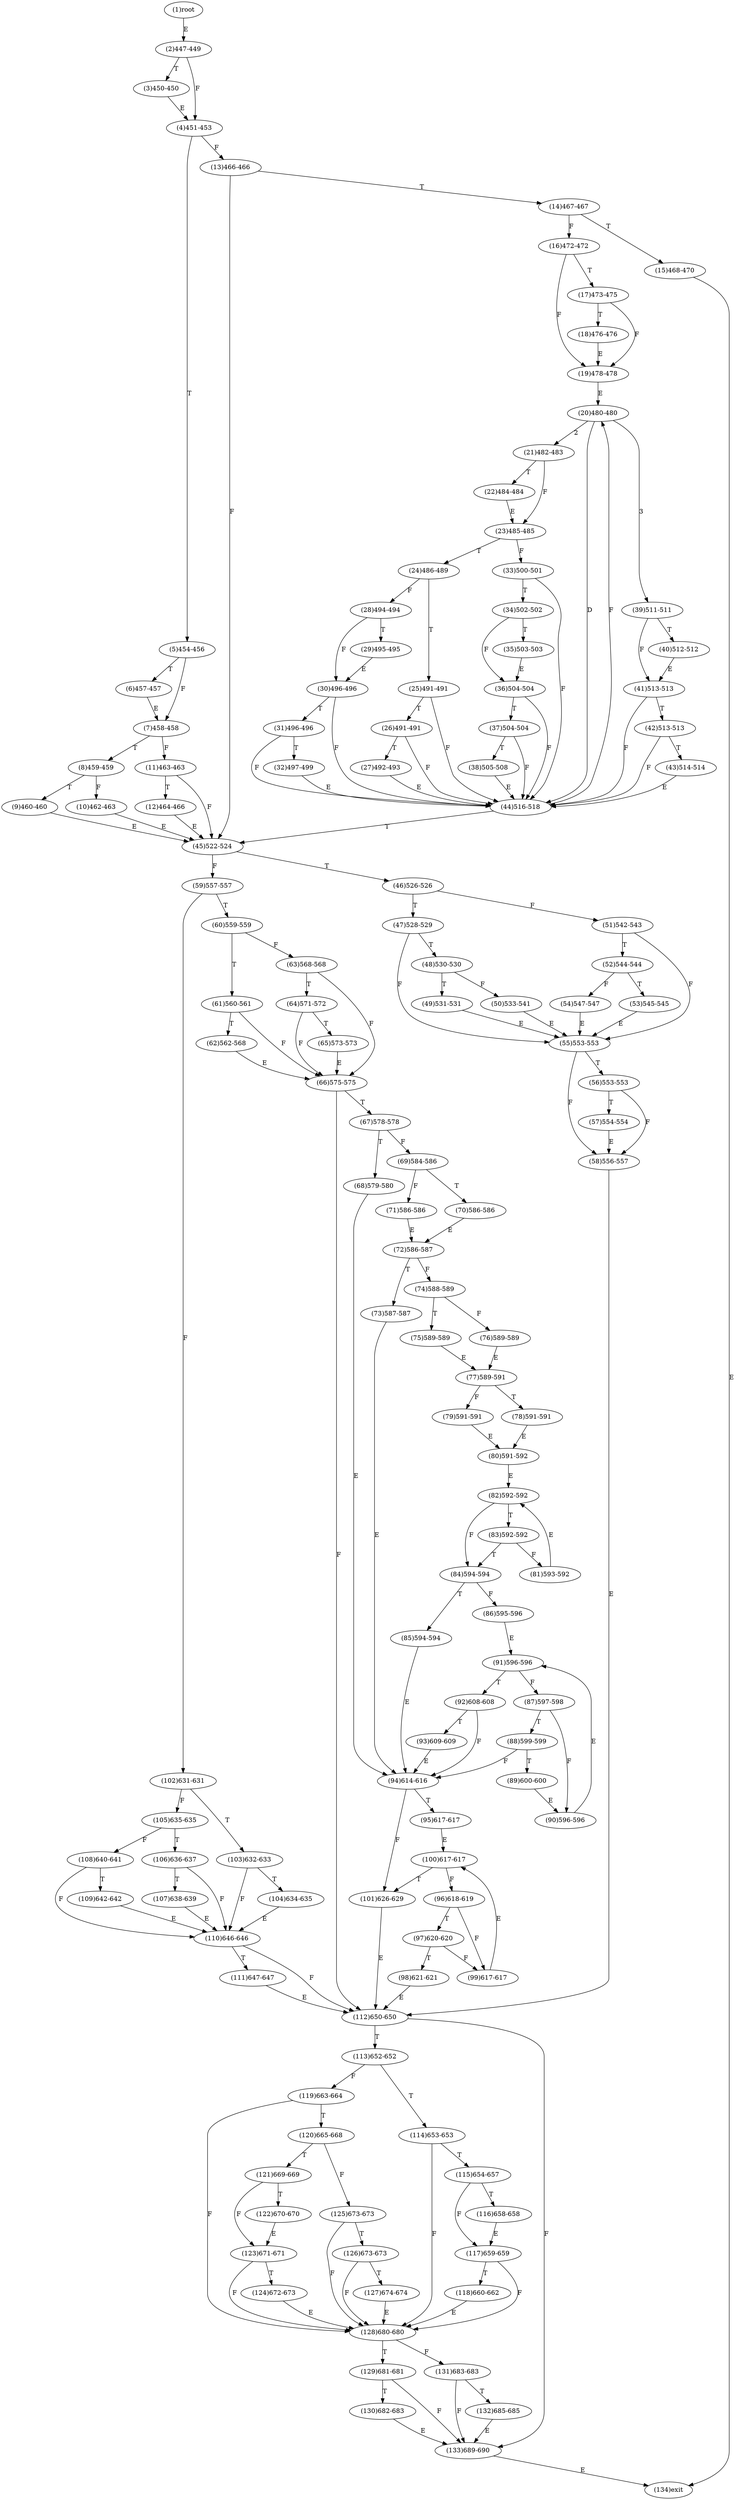 digraph "" { 
1[ label="(1)root"];
2[ label="(2)447-449"];
3[ label="(3)450-450"];
4[ label="(4)451-453"];
5[ label="(5)454-456"];
6[ label="(6)457-457"];
7[ label="(7)458-458"];
8[ label="(8)459-459"];
9[ label="(9)460-460"];
10[ label="(10)462-463"];
11[ label="(11)463-463"];
12[ label="(12)464-466"];
13[ label="(13)466-466"];
14[ label="(14)467-467"];
15[ label="(15)468-470"];
17[ label="(17)473-475"];
16[ label="(16)472-472"];
19[ label="(19)478-478"];
18[ label="(18)476-476"];
21[ label="(21)482-483"];
20[ label="(20)480-480"];
23[ label="(23)485-485"];
22[ label="(22)484-484"];
25[ label="(25)491-491"];
24[ label="(24)486-489"];
27[ label="(27)492-493"];
26[ label="(26)491-491"];
29[ label="(29)495-495"];
28[ label="(28)494-494"];
31[ label="(31)496-496"];
30[ label="(30)496-496"];
34[ label="(34)502-502"];
35[ label="(35)503-503"];
32[ label="(32)497-499"];
33[ label="(33)500-501"];
38[ label="(38)505-508"];
39[ label="(39)511-511"];
36[ label="(36)504-504"];
37[ label="(37)504-504"];
42[ label="(42)513-513"];
43[ label="(43)514-514"];
40[ label="(40)512-512"];
41[ label="(41)513-513"];
46[ label="(46)526-526"];
47[ label="(47)528-529"];
44[ label="(44)516-518"];
45[ label="(45)522-524"];
51[ label="(51)542-543"];
50[ label="(50)533-541"];
49[ label="(49)531-531"];
48[ label="(48)530-530"];
55[ label="(55)553-553"];
54[ label="(54)547-547"];
53[ label="(53)545-545"];
52[ label="(52)544-544"];
59[ label="(59)557-557"];
58[ label="(58)556-557"];
57[ label="(57)554-554"];
56[ label="(56)553-553"];
63[ label="(63)568-568"];
62[ label="(62)562-568"];
61[ label="(61)560-561"];
60[ label="(60)559-559"];
68[ label="(68)579-580"];
69[ label="(69)584-586"];
70[ label="(70)586-586"];
71[ label="(71)586-586"];
64[ label="(64)571-572"];
65[ label="(65)573-573"];
66[ label="(66)575-575"];
67[ label="(67)578-578"];
76[ label="(76)589-589"];
77[ label="(77)589-591"];
78[ label="(78)591-591"];
79[ label="(79)591-591"];
72[ label="(72)586-587"];
73[ label="(73)587-587"];
74[ label="(74)588-589"];
75[ label="(75)589-589"];
85[ label="(85)594-594"];
84[ label="(84)594-594"];
87[ label="(87)597-598"];
86[ label="(86)595-596"];
81[ label="(81)593-592"];
80[ label="(80)591-592"];
83[ label="(83)592-592"];
82[ label="(82)592-592"];
93[ label="(93)609-609"];
92[ label="(92)608-608"];
95[ label="(95)617-617"];
94[ label="(94)614-616"];
89[ label="(89)600-600"];
88[ label="(88)599-599"];
91[ label="(91)596-596"];
90[ label="(90)596-596"];
102[ label="(102)631-631"];
103[ label="(103)632-633"];
100[ label="(100)617-617"];
101[ label="(101)626-629"];
98[ label="(98)621-621"];
99[ label="(99)617-617"];
96[ label="(96)618-619"];
97[ label="(97)620-620"];
110[ label="(110)646-646"];
111[ label="(111)647-647"];
108[ label="(108)640-641"];
109[ label="(109)642-642"];
106[ label="(106)636-637"];
107[ label="(107)638-639"];
104[ label="(104)634-635"];
105[ label="(105)635-635"];
119[ label="(119)663-664"];
118[ label="(118)660-662"];
117[ label="(117)659-659"];
116[ label="(116)658-658"];
115[ label="(115)654-657"];
114[ label="(114)653-653"];
113[ label="(113)652-652"];
112[ label="(112)650-650"];
127[ label="(127)674-674"];
126[ label="(126)673-673"];
125[ label="(125)673-673"];
124[ label="(124)672-673"];
123[ label="(123)671-671"];
122[ label="(122)670-670"];
121[ label="(121)669-669"];
120[ label="(120)665-668"];
129[ label="(129)681-681"];
128[ label="(128)680-680"];
131[ label="(131)683-683"];
130[ label="(130)682-683"];
133[ label="(133)689-690"];
132[ label="(132)685-685"];
134[ label="(134)exit"];
1->2[ label="E"];
2->4[ label="F"];
2->3[ label="T"];
3->4[ label="E"];
4->13[ label="F"];
4->5[ label="T"];
5->7[ label="F"];
5->6[ label="T"];
6->7[ label="E"];
7->11[ label="F"];
7->8[ label="T"];
8->10[ label="F"];
8->9[ label="T"];
9->45[ label="E"];
10->45[ label="E"];
11->45[ label="F"];
11->12[ label="T"];
12->45[ label="E"];
13->45[ label="F"];
13->14[ label="T"];
14->16[ label="F"];
14->15[ label="T"];
15->134[ label="E"];
16->19[ label="F"];
16->17[ label="T"];
17->19[ label="F"];
17->18[ label="T"];
18->19[ label="E"];
19->20[ label="E"];
20->21[ label="2"];
20->39[ label="3"];
20->44[ label="D"];
21->23[ label="F"];
21->22[ label="T"];
22->23[ label="E"];
23->33[ label="F"];
23->24[ label="T"];
24->28[ label="F"];
24->25[ label="T"];
25->44[ label="F"];
25->26[ label="T"];
26->44[ label="F"];
26->27[ label="T"];
27->44[ label="E"];
28->30[ label="F"];
28->29[ label="T"];
29->30[ label="E"];
30->44[ label="F"];
30->31[ label="T"];
31->44[ label="F"];
31->32[ label="T"];
32->44[ label="E"];
33->44[ label="F"];
33->34[ label="T"];
34->36[ label="F"];
34->35[ label="T"];
35->36[ label="E"];
36->44[ label="F"];
36->37[ label="T"];
37->44[ label="F"];
37->38[ label="T"];
38->44[ label="E"];
39->41[ label="F"];
39->40[ label="T"];
40->41[ label="E"];
41->44[ label="F"];
41->42[ label="T"];
42->44[ label="F"];
42->43[ label="T"];
43->44[ label="E"];
44->20[ label="F"];
44->45[ label="T"];
45->59[ label="F"];
45->46[ label="T"];
46->51[ label="F"];
46->47[ label="T"];
47->55[ label="F"];
47->48[ label="T"];
48->50[ label="F"];
48->49[ label="T"];
49->55[ label="E"];
50->55[ label="E"];
51->55[ label="F"];
51->52[ label="T"];
52->54[ label="F"];
52->53[ label="T"];
53->55[ label="E"];
54->55[ label="E"];
55->58[ label="F"];
55->56[ label="T"];
56->58[ label="F"];
56->57[ label="T"];
57->58[ label="E"];
58->112[ label="E"];
59->102[ label="F"];
59->60[ label="T"];
60->63[ label="F"];
60->61[ label="T"];
61->66[ label="F"];
61->62[ label="T"];
62->66[ label="E"];
63->66[ label="F"];
63->64[ label="T"];
64->66[ label="F"];
64->65[ label="T"];
65->66[ label="E"];
66->112[ label="F"];
66->67[ label="T"];
67->69[ label="F"];
67->68[ label="T"];
68->94[ label="E"];
69->71[ label="F"];
69->70[ label="T"];
70->72[ label="E"];
71->72[ label="E"];
72->74[ label="F"];
72->73[ label="T"];
73->94[ label="E"];
74->76[ label="F"];
74->75[ label="T"];
75->77[ label="E"];
76->77[ label="E"];
77->79[ label="F"];
77->78[ label="T"];
78->80[ label="E"];
79->80[ label="E"];
80->82[ label="E"];
81->82[ label="E"];
82->84[ label="F"];
82->83[ label="T"];
83->81[ label="F"];
83->84[ label="T"];
84->86[ label="F"];
84->85[ label="T"];
85->94[ label="E"];
86->91[ label="E"];
87->90[ label="F"];
87->88[ label="T"];
88->94[ label="F"];
88->89[ label="T"];
89->90[ label="E"];
90->91[ label="E"];
91->87[ label="F"];
91->92[ label="T"];
92->94[ label="F"];
92->93[ label="T"];
93->94[ label="E"];
94->101[ label="F"];
94->95[ label="T"];
95->100[ label="E"];
96->99[ label="F"];
96->97[ label="T"];
97->99[ label="F"];
97->98[ label="T"];
98->112[ label="E"];
99->100[ label="E"];
100->96[ label="F"];
100->101[ label="T"];
101->112[ label="E"];
102->105[ label="F"];
102->103[ label="T"];
103->110[ label="F"];
103->104[ label="T"];
104->110[ label="E"];
105->108[ label="F"];
105->106[ label="T"];
106->110[ label="F"];
106->107[ label="T"];
107->110[ label="E"];
108->110[ label="F"];
108->109[ label="T"];
109->110[ label="E"];
110->112[ label="F"];
110->111[ label="T"];
111->112[ label="E"];
112->133[ label="F"];
112->113[ label="T"];
113->119[ label="F"];
113->114[ label="T"];
114->128[ label="F"];
114->115[ label="T"];
115->117[ label="F"];
115->116[ label="T"];
116->117[ label="E"];
117->128[ label="F"];
117->118[ label="T"];
118->128[ label="E"];
119->128[ label="F"];
119->120[ label="T"];
120->125[ label="F"];
120->121[ label="T"];
121->123[ label="F"];
121->122[ label="T"];
122->123[ label="E"];
123->128[ label="F"];
123->124[ label="T"];
124->128[ label="E"];
125->128[ label="F"];
125->126[ label="T"];
126->128[ label="F"];
126->127[ label="T"];
127->128[ label="E"];
128->131[ label="F"];
128->129[ label="T"];
129->133[ label="F"];
129->130[ label="T"];
130->133[ label="E"];
131->133[ label="F"];
131->132[ label="T"];
132->133[ label="E"];
133->134[ label="E"];
}